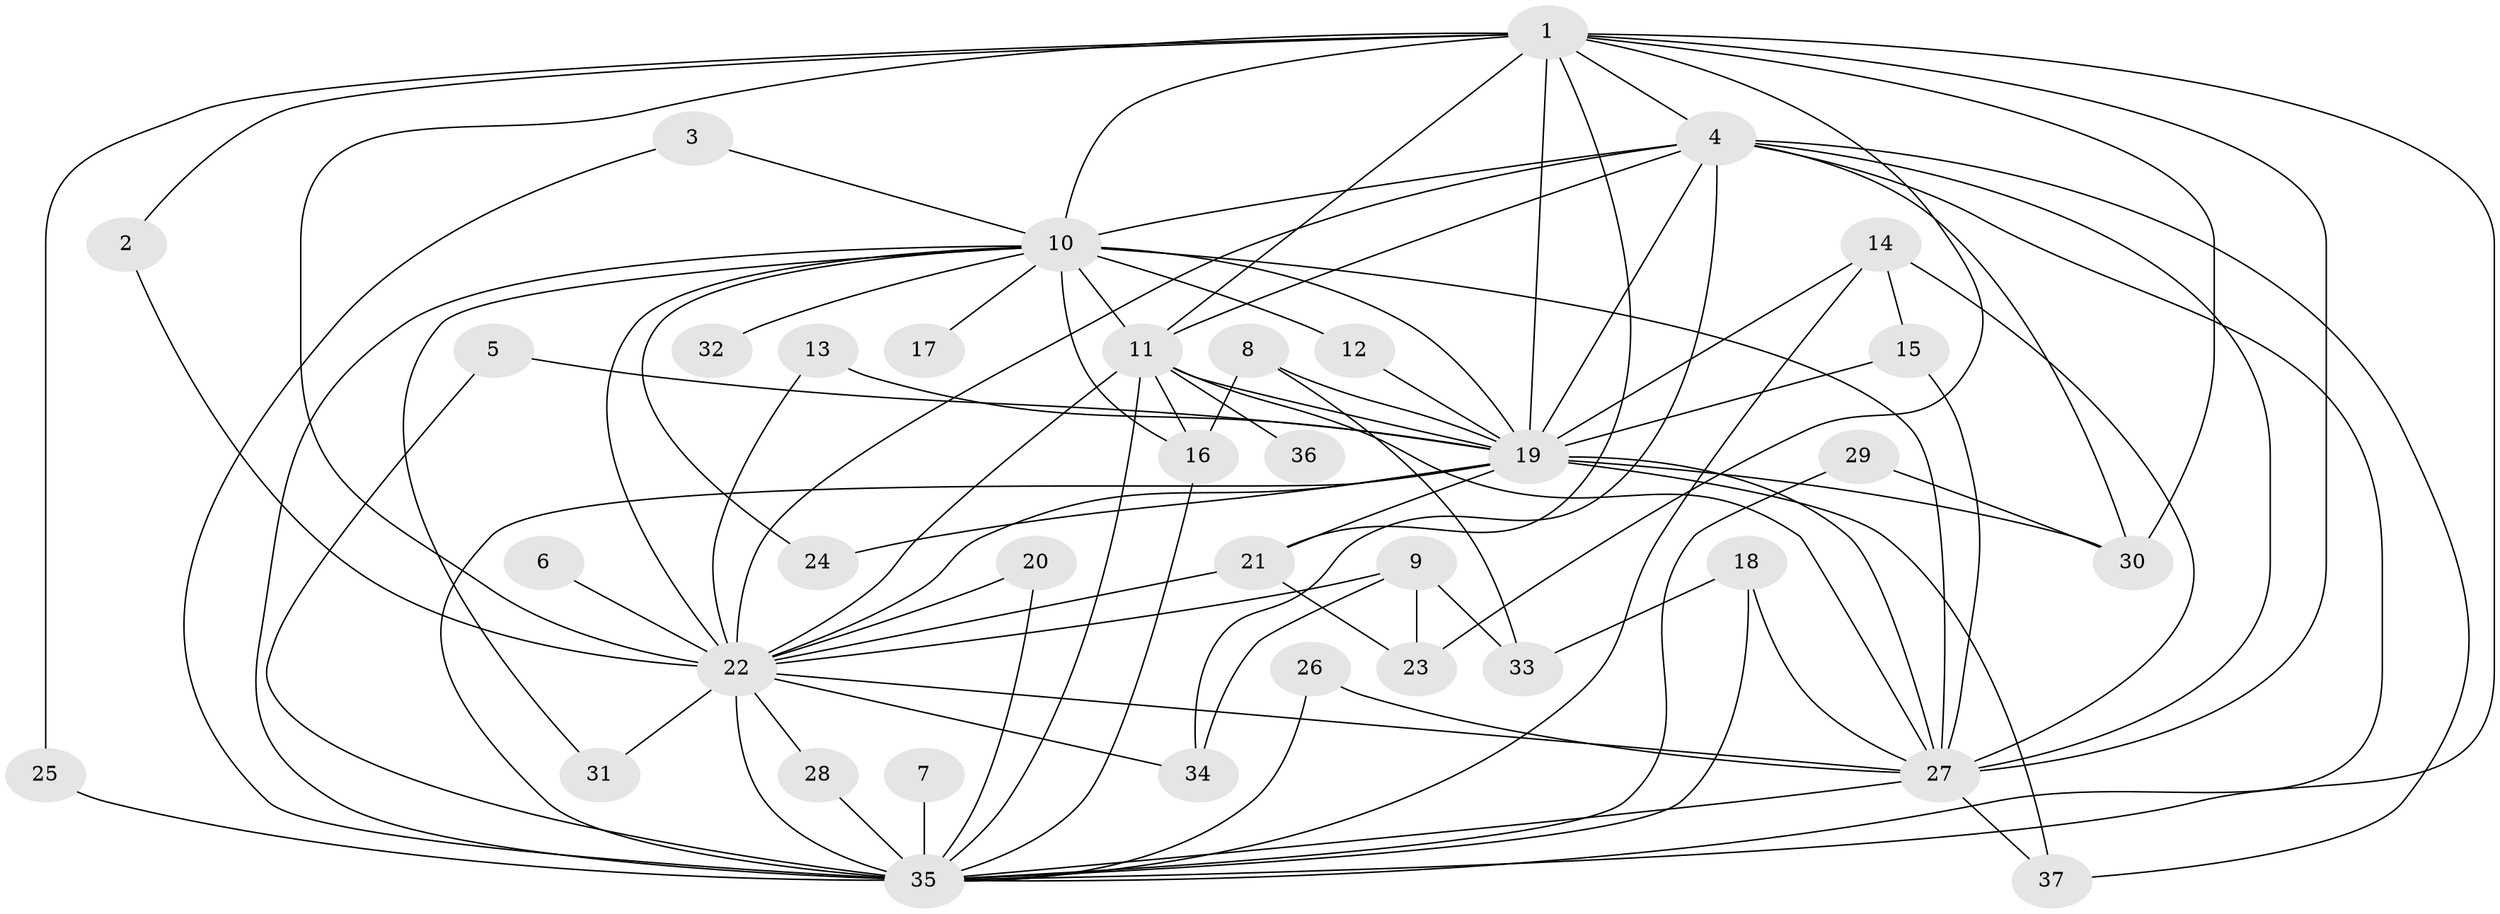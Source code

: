 // original degree distribution, {15: 0.05, 21: 0.016666666666666666, 13: 0.016666666666666666, 19: 0.03333333333333333, 12: 0.016666666666666666, 17: 0.016666666666666666, 24: 0.016666666666666666, 2: 0.6166666666666667, 4: 0.05, 5: 0.03333333333333333, 3: 0.13333333333333333}
// Generated by graph-tools (version 1.1) at 2025/36/03/04/25 23:36:37]
// undirected, 37 vertices, 89 edges
graph export_dot {
  node [color=gray90,style=filled];
  1;
  2;
  3;
  4;
  5;
  6;
  7;
  8;
  9;
  10;
  11;
  12;
  13;
  14;
  15;
  16;
  17;
  18;
  19;
  20;
  21;
  22;
  23;
  24;
  25;
  26;
  27;
  28;
  29;
  30;
  31;
  32;
  33;
  34;
  35;
  36;
  37;
  1 -- 2 [weight=1.0];
  1 -- 4 [weight=2.0];
  1 -- 10 [weight=3.0];
  1 -- 11 [weight=3.0];
  1 -- 19 [weight=4.0];
  1 -- 21 [weight=1.0];
  1 -- 22 [weight=3.0];
  1 -- 23 [weight=1.0];
  1 -- 25 [weight=1.0];
  1 -- 27 [weight=3.0];
  1 -- 30 [weight=1.0];
  1 -- 35 [weight=2.0];
  2 -- 22 [weight=1.0];
  3 -- 10 [weight=1.0];
  3 -- 35 [weight=1.0];
  4 -- 10 [weight=1.0];
  4 -- 11 [weight=1.0];
  4 -- 19 [weight=4.0];
  4 -- 22 [weight=1.0];
  4 -- 27 [weight=1.0];
  4 -- 30 [weight=2.0];
  4 -- 34 [weight=1.0];
  4 -- 35 [weight=1.0];
  4 -- 37 [weight=1.0];
  5 -- 19 [weight=1.0];
  5 -- 35 [weight=1.0];
  6 -- 22 [weight=1.0];
  7 -- 35 [weight=1.0];
  8 -- 16 [weight=1.0];
  8 -- 19 [weight=1.0];
  8 -- 33 [weight=1.0];
  9 -- 22 [weight=1.0];
  9 -- 23 [weight=1.0];
  9 -- 33 [weight=1.0];
  9 -- 34 [weight=1.0];
  10 -- 11 [weight=1.0];
  10 -- 12 [weight=1.0];
  10 -- 16 [weight=1.0];
  10 -- 17 [weight=1.0];
  10 -- 19 [weight=2.0];
  10 -- 22 [weight=1.0];
  10 -- 24 [weight=1.0];
  10 -- 27 [weight=1.0];
  10 -- 31 [weight=1.0];
  10 -- 32 [weight=1.0];
  10 -- 35 [weight=1.0];
  11 -- 16 [weight=1.0];
  11 -- 19 [weight=2.0];
  11 -- 22 [weight=1.0];
  11 -- 27 [weight=1.0];
  11 -- 35 [weight=1.0];
  11 -- 36 [weight=1.0];
  12 -- 19 [weight=1.0];
  13 -- 19 [weight=1.0];
  13 -- 22 [weight=1.0];
  14 -- 15 [weight=1.0];
  14 -- 19 [weight=1.0];
  14 -- 27 [weight=1.0];
  14 -- 35 [weight=1.0];
  15 -- 19 [weight=1.0];
  15 -- 27 [weight=1.0];
  16 -- 35 [weight=1.0];
  18 -- 27 [weight=1.0];
  18 -- 33 [weight=1.0];
  18 -- 35 [weight=1.0];
  19 -- 21 [weight=1.0];
  19 -- 22 [weight=2.0];
  19 -- 24 [weight=1.0];
  19 -- 27 [weight=2.0];
  19 -- 30 [weight=1.0];
  19 -- 35 [weight=4.0];
  19 -- 37 [weight=1.0];
  20 -- 22 [weight=1.0];
  20 -- 35 [weight=1.0];
  21 -- 22 [weight=1.0];
  21 -- 23 [weight=1.0];
  22 -- 27 [weight=1.0];
  22 -- 28 [weight=1.0];
  22 -- 31 [weight=1.0];
  22 -- 34 [weight=1.0];
  22 -- 35 [weight=1.0];
  25 -- 35 [weight=2.0];
  26 -- 27 [weight=1.0];
  26 -- 35 [weight=1.0];
  27 -- 35 [weight=1.0];
  27 -- 37 [weight=1.0];
  28 -- 35 [weight=1.0];
  29 -- 30 [weight=1.0];
  29 -- 35 [weight=1.0];
}
